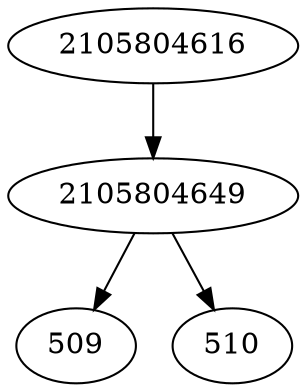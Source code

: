strict digraph  {
2105804616;
2105804649;
509;
510;
2105804616 -> 2105804649;
2105804649 -> 509;
2105804649 -> 510;
}
